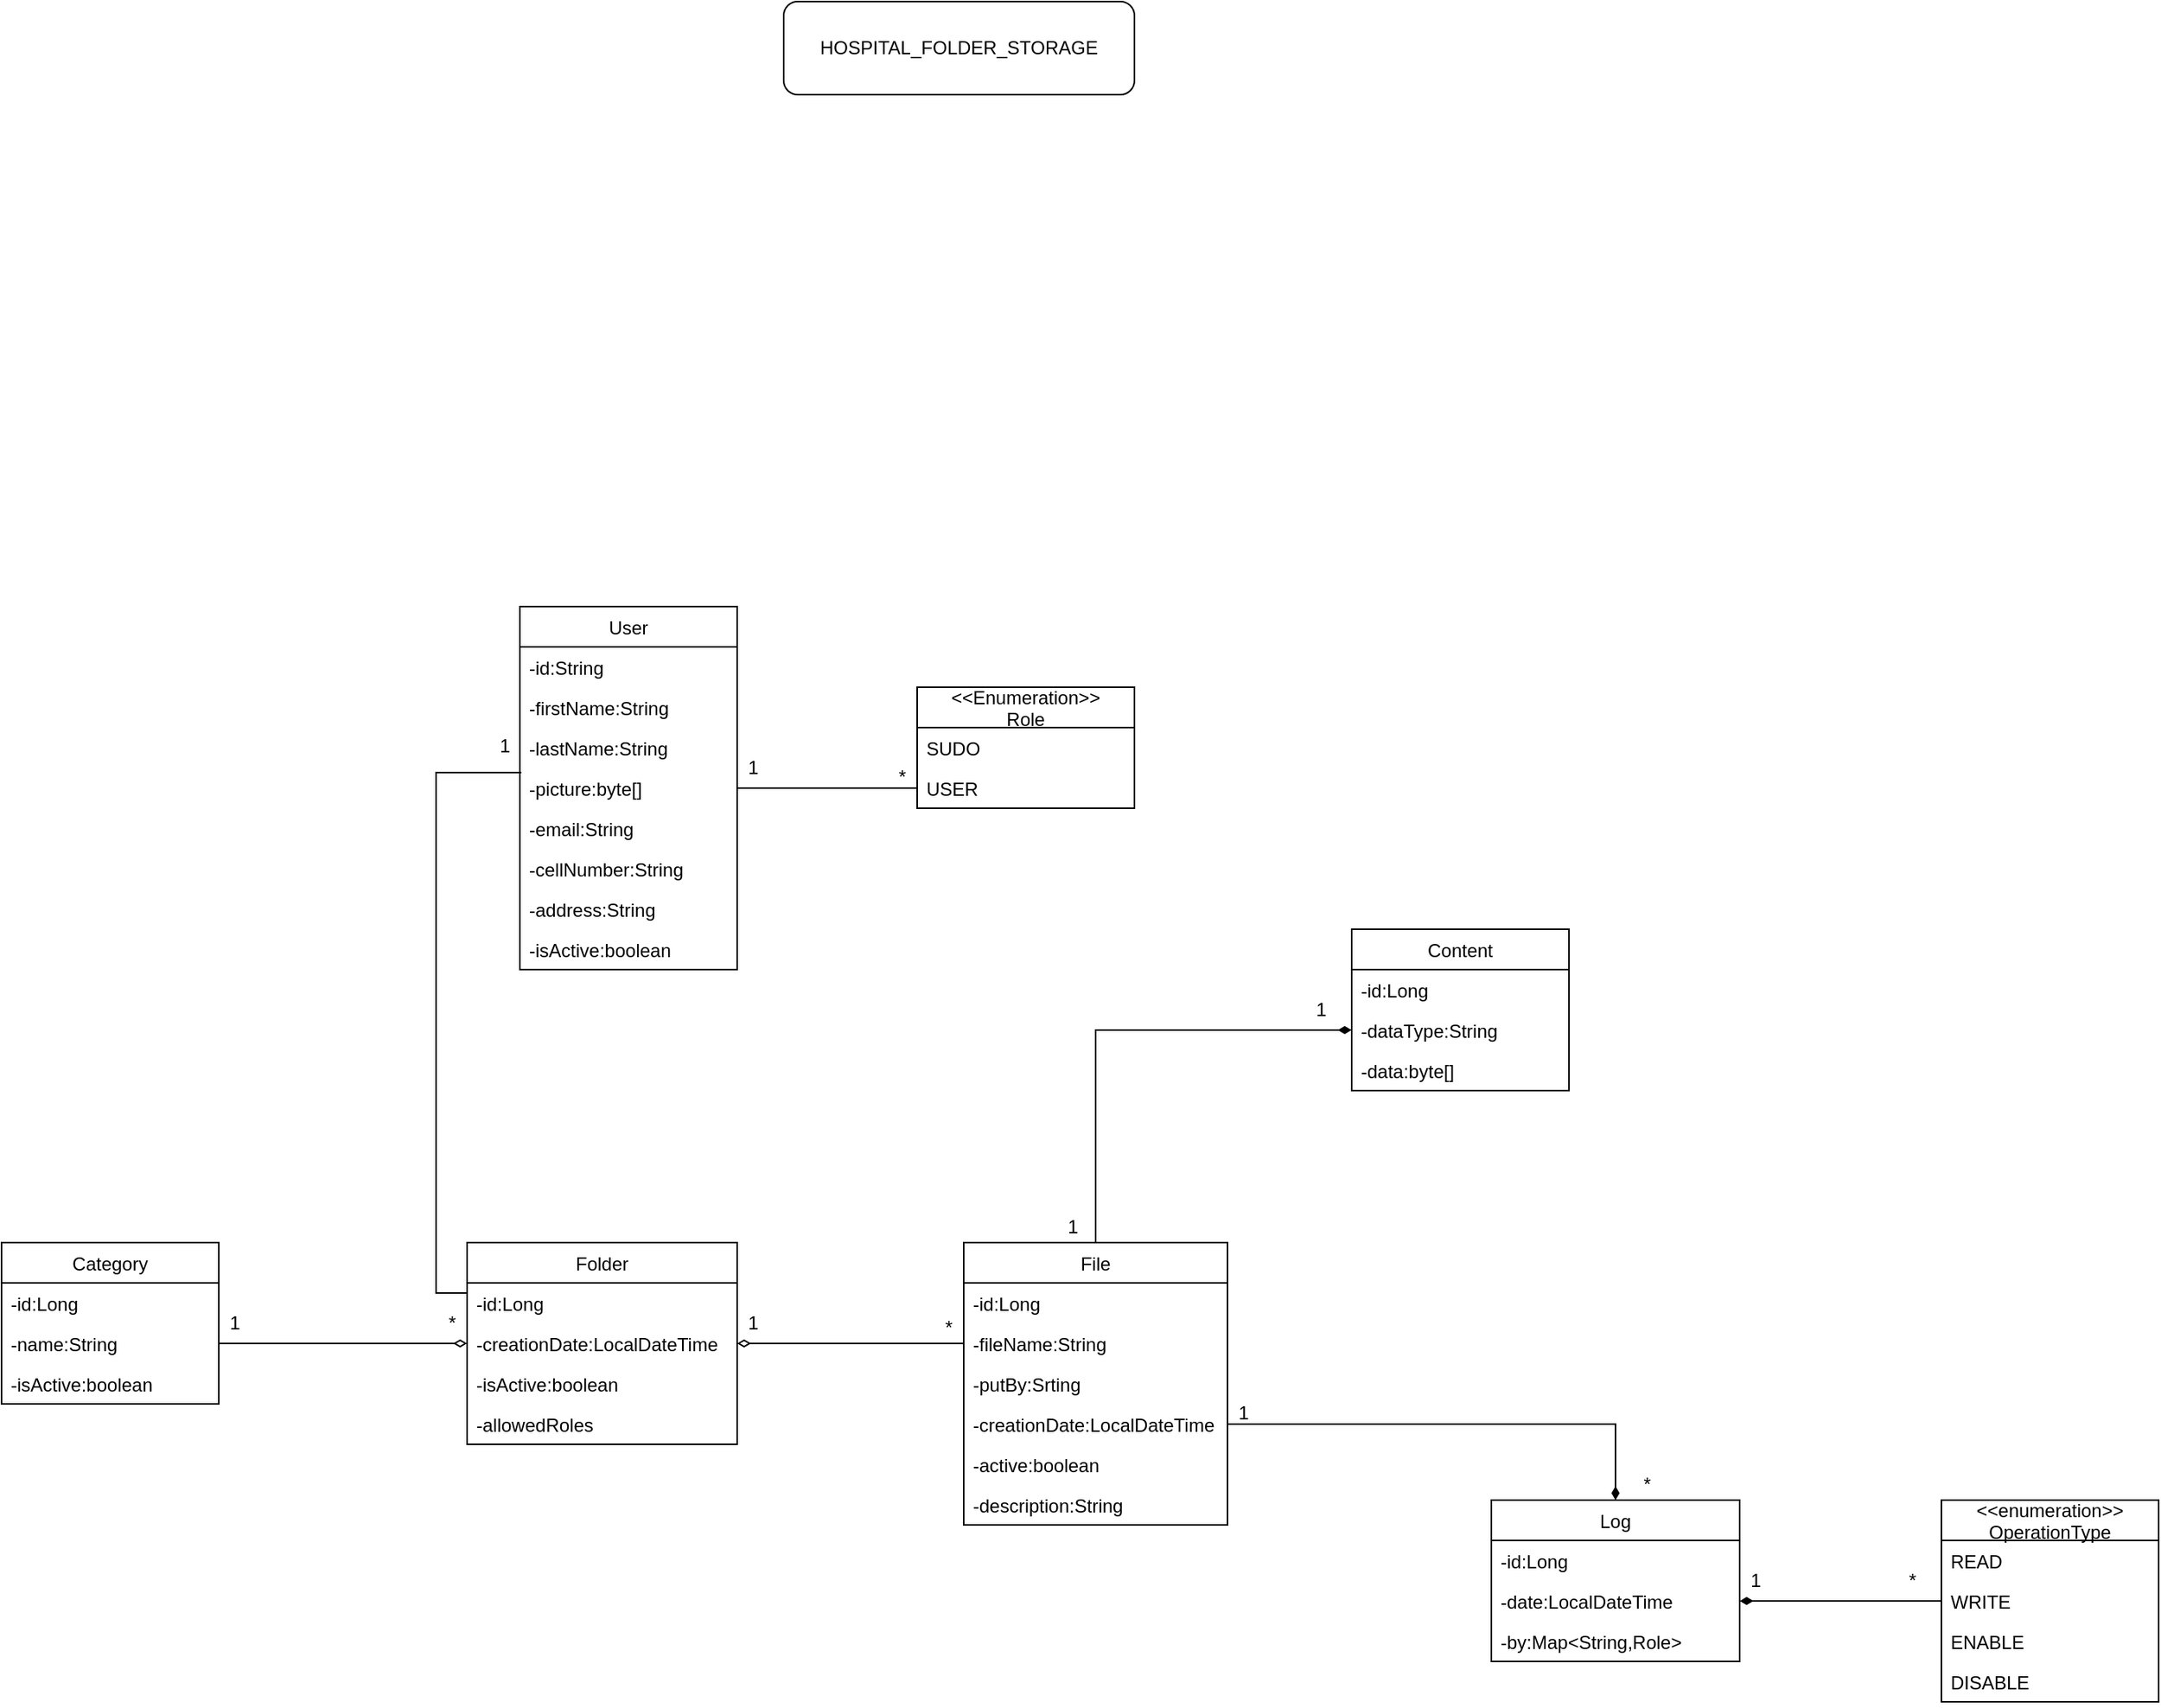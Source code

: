 <mxfile version="15.4.1" type="device"><diagram id="mYhvTBaQMrtO4AwDiD4-" name="Page-1"><mxGraphModel dx="1504" dy="1813" grid="1" gridSize="10" guides="1" tooltips="1" connect="1" arrows="1" fold="1" page="1" pageScale="1" pageWidth="827" pageHeight="1169" math="0" shadow="0"><root><mxCell id="0"/><mxCell id="1" parent="0"/><mxCell id="FoHv42QFHTNi0mdNHc5V-1" value="User" style="swimlane;fontStyle=0;childLayout=stackLayout;horizontal=1;startSize=26;fillColor=none;horizontalStack=0;resizeParent=1;resizeParentMax=0;resizeLast=0;collapsible=1;marginBottom=0;" parent="1" vertex="1"><mxGeometry x="344" y="110" width="140" height="234" as="geometry"/></mxCell><mxCell id="N-2YWsaIi4fUGotqFRlG-1" value="-id:String" style="text;strokeColor=none;fillColor=none;align=left;verticalAlign=top;spacingLeft=4;spacingRight=4;overflow=hidden;rotatable=0;points=[[0,0.5],[1,0.5]];portConstraint=eastwest;" parent="FoHv42QFHTNi0mdNHc5V-1" vertex="1"><mxGeometry y="26" width="140" height="26" as="geometry"/></mxCell><mxCell id="FoHv42QFHTNi0mdNHc5V-2" value="-firstName:String" style="text;strokeColor=none;fillColor=none;align=left;verticalAlign=top;spacingLeft=4;spacingRight=4;overflow=hidden;rotatable=0;points=[[0,0.5],[1,0.5]];portConstraint=eastwest;" parent="FoHv42QFHTNi0mdNHc5V-1" vertex="1"><mxGeometry y="52" width="140" height="26" as="geometry"/></mxCell><mxCell id="FoHv42QFHTNi0mdNHc5V-3" value="-lastName:String" style="text;strokeColor=none;fillColor=none;align=left;verticalAlign=top;spacingLeft=4;spacingRight=4;overflow=hidden;rotatable=0;points=[[0,0.5],[1,0.5]];portConstraint=eastwest;" parent="FoHv42QFHTNi0mdNHc5V-1" vertex="1"><mxGeometry y="78" width="140" height="26" as="geometry"/></mxCell><mxCell id="FoHv42QFHTNi0mdNHc5V-47" value="-picture:byte[]" style="text;strokeColor=none;fillColor=none;align=left;verticalAlign=top;spacingLeft=4;spacingRight=4;overflow=hidden;rotatable=0;points=[[0,0.5],[1,0.5]];portConstraint=eastwest;" parent="FoHv42QFHTNi0mdNHc5V-1" vertex="1"><mxGeometry y="104" width="140" height="26" as="geometry"/></mxCell><mxCell id="FoHv42QFHTNi0mdNHc5V-4" value="-email:String" style="text;strokeColor=none;fillColor=none;align=left;verticalAlign=top;spacingLeft=4;spacingRight=4;overflow=hidden;rotatable=0;points=[[0,0.5],[1,0.5]];portConstraint=eastwest;" parent="FoHv42QFHTNi0mdNHc5V-1" vertex="1"><mxGeometry y="130" width="140" height="26" as="geometry"/></mxCell><mxCell id="FoHv42QFHTNi0mdNHc5V-48" value="-cellNumber:String" style="text;strokeColor=none;fillColor=none;align=left;verticalAlign=top;spacingLeft=4;spacingRight=4;overflow=hidden;rotatable=0;points=[[0,0.5],[1,0.5]];portConstraint=eastwest;" parent="FoHv42QFHTNi0mdNHc5V-1" vertex="1"><mxGeometry y="156" width="140" height="26" as="geometry"/></mxCell><mxCell id="FoHv42QFHTNi0mdNHc5V-49" value="-address:String" style="text;strokeColor=none;fillColor=none;align=left;verticalAlign=top;spacingLeft=4;spacingRight=4;overflow=hidden;rotatable=0;points=[[0,0.5],[1,0.5]];portConstraint=eastwest;" parent="FoHv42QFHTNi0mdNHc5V-1" vertex="1"><mxGeometry y="182" width="140" height="26" as="geometry"/></mxCell><mxCell id="ATRMmaOuhMUMuTFutqJZ-7" value="-isActive:boolean" style="text;strokeColor=none;fillColor=none;align=left;verticalAlign=top;spacingLeft=4;spacingRight=4;overflow=hidden;rotatable=0;points=[[0,0.5],[1,0.5]];portConstraint=eastwest;" parent="FoHv42QFHTNi0mdNHc5V-1" vertex="1"><mxGeometry y="208" width="140" height="26" as="geometry"/></mxCell><mxCell id="FoHv42QFHTNi0mdNHc5V-9" style="edgeStyle=orthogonalEdgeStyle;rounded=0;orthogonalLoop=1;jettySize=auto;html=1;exitX=0;exitY=0.25;exitDx=0;exitDy=0;entryX=0.007;entryY=1.115;entryDx=0;entryDy=0;entryPerimeter=0;endArrow=none;endFill=0;" parent="1" source="FoHv42QFHTNi0mdNHc5V-5" target="FoHv42QFHTNi0mdNHc5V-3" edge="1"><mxGeometry relative="1" as="geometry"/></mxCell><mxCell id="FoHv42QFHTNi0mdNHc5V-5" value="Folder" style="swimlane;fontStyle=0;childLayout=stackLayout;horizontal=1;startSize=26;fillColor=none;horizontalStack=0;resizeParent=1;resizeParentMax=0;resizeLast=0;collapsible=1;marginBottom=0;" parent="1" vertex="1"><mxGeometry x="310" y="520" width="174" height="130" as="geometry"/></mxCell><mxCell id="FoHv42QFHTNi0mdNHc5V-6" value="-id:Long" style="text;strokeColor=none;fillColor=none;align=left;verticalAlign=top;spacingLeft=4;spacingRight=4;overflow=hidden;rotatable=0;points=[[0,0.5],[1,0.5]];portConstraint=eastwest;" parent="FoHv42QFHTNi0mdNHc5V-5" vertex="1"><mxGeometry y="26" width="174" height="26" as="geometry"/></mxCell><mxCell id="FoHv42QFHTNi0mdNHc5V-7" value="-creationDate:LocalDateTime" style="text;strokeColor=none;fillColor=none;align=left;verticalAlign=top;spacingLeft=4;spacingRight=4;overflow=hidden;rotatable=0;points=[[0,0.5],[1,0.5]];portConstraint=eastwest;" parent="FoHv42QFHTNi0mdNHc5V-5" vertex="1"><mxGeometry y="52" width="174" height="26" as="geometry"/></mxCell><mxCell id="FoHv42QFHTNi0mdNHc5V-8" value="-isActive:boolean" style="text;strokeColor=none;fillColor=none;align=left;verticalAlign=top;spacingLeft=4;spacingRight=4;overflow=hidden;rotatable=0;points=[[0,0.5],[1,0.5]];portConstraint=eastwest;" parent="FoHv42QFHTNi0mdNHc5V-5" vertex="1"><mxGeometry y="78" width="174" height="26" as="geometry"/></mxCell><mxCell id="p9wAiUisa67oHqi5w-Fv-1" value="-allowedRoles" style="text;strokeColor=none;fillColor=none;align=left;verticalAlign=top;spacingLeft=4;spacingRight=4;overflow=hidden;rotatable=0;points=[[0,0.5],[1,0.5]];portConstraint=eastwest;" parent="FoHv42QFHTNi0mdNHc5V-5" vertex="1"><mxGeometry y="104" width="174" height="26" as="geometry"/></mxCell><mxCell id="FoHv42QFHTNi0mdNHc5V-10" value="Category" style="swimlane;fontStyle=0;childLayout=stackLayout;horizontal=1;startSize=26;fillColor=none;horizontalStack=0;resizeParent=1;resizeParentMax=0;resizeLast=0;collapsible=1;marginBottom=0;" parent="1" vertex="1"><mxGeometry x="10" y="520" width="140" height="104" as="geometry"/></mxCell><mxCell id="FoHv42QFHTNi0mdNHc5V-11" value="-id:Long" style="text;strokeColor=none;fillColor=none;align=left;verticalAlign=top;spacingLeft=4;spacingRight=4;overflow=hidden;rotatable=0;points=[[0,0.5],[1,0.5]];portConstraint=eastwest;" parent="FoHv42QFHTNi0mdNHc5V-10" vertex="1"><mxGeometry y="26" width="140" height="26" as="geometry"/></mxCell><mxCell id="FoHv42QFHTNi0mdNHc5V-12" value="-name:String" style="text;strokeColor=none;fillColor=none;align=left;verticalAlign=top;spacingLeft=4;spacingRight=4;overflow=hidden;rotatable=0;points=[[0,0.5],[1,0.5]];portConstraint=eastwest;" parent="FoHv42QFHTNi0mdNHc5V-10" vertex="1"><mxGeometry y="52" width="140" height="26" as="geometry"/></mxCell><mxCell id="ATRMmaOuhMUMuTFutqJZ-8" value="-isActive:boolean" style="text;strokeColor=none;fillColor=none;align=left;verticalAlign=top;spacingLeft=4;spacingRight=4;overflow=hidden;rotatable=0;points=[[0,0.5],[1,0.5]];portConstraint=eastwest;" parent="FoHv42QFHTNi0mdNHc5V-10" vertex="1"><mxGeometry y="78" width="140" height="26" as="geometry"/></mxCell><mxCell id="FoHv42QFHTNi0mdNHc5V-15" style="edgeStyle=orthogonalEdgeStyle;rounded=0;orthogonalLoop=1;jettySize=auto;html=1;endArrow=none;endFill=0;startArrow=diamondThin;startFill=0;" parent="1" source="FoHv42QFHTNi0mdNHc5V-7" target="FoHv42QFHTNi0mdNHc5V-12" edge="1"><mxGeometry relative="1" as="geometry"/></mxCell><mxCell id="FoHv42QFHTNi0mdNHc5V-16" value="1" style="text;html=1;align=center;verticalAlign=middle;resizable=0;points=[];autosize=1;strokeColor=none;" parent="1" vertex="1"><mxGeometry x="324" y="190" width="20" height="20" as="geometry"/></mxCell><mxCell id="FoHv42QFHTNi0mdNHc5V-18" value="*" style="text;html=1;align=center;verticalAlign=middle;resizable=0;points=[];autosize=1;strokeColor=none;" parent="1" vertex="1"><mxGeometry x="290" y="562" width="20" height="20" as="geometry"/></mxCell><mxCell id="FoHv42QFHTNi0mdNHc5V-19" value="1" style="text;html=1;align=center;verticalAlign=middle;resizable=0;points=[];autosize=1;strokeColor=none;" parent="1" vertex="1"><mxGeometry x="150" y="562" width="20" height="20" as="geometry"/></mxCell><mxCell id="FoHv42QFHTNi0mdNHc5V-35" value="HOSPITAL_FOLDER_STORAGE" style="rounded=1;whiteSpace=wrap;html=1;" parent="1" vertex="1"><mxGeometry x="514" y="-280" width="226" height="60" as="geometry"/></mxCell><mxCell id="N-2YWsaIi4fUGotqFRlG-17" style="edgeStyle=orthogonalEdgeStyle;rounded=0;orthogonalLoop=1;jettySize=auto;html=1;entryX=0;entryY=0.5;entryDx=0;entryDy=0;endArrow=diamondThin;endFill=1;" parent="1" source="FoHv42QFHTNi0mdNHc5V-36" target="N-2YWsaIi4fUGotqFRlG-15" edge="1"><mxGeometry relative="1" as="geometry"/></mxCell><mxCell id="FoHv42QFHTNi0mdNHc5V-36" value="File" style="swimlane;fontStyle=0;childLayout=stackLayout;horizontal=1;startSize=26;fillColor=none;horizontalStack=0;resizeParent=1;resizeParentMax=0;resizeLast=0;collapsible=1;marginBottom=0;" parent="1" vertex="1"><mxGeometry x="630" y="520" width="170" height="182" as="geometry"/></mxCell><mxCell id="FoHv42QFHTNi0mdNHc5V-37" value="-id:Long" style="text;strokeColor=none;fillColor=none;align=left;verticalAlign=top;spacingLeft=4;spacingRight=4;overflow=hidden;rotatable=0;points=[[0,0.5],[1,0.5]];portConstraint=eastwest;" parent="FoHv42QFHTNi0mdNHc5V-36" vertex="1"><mxGeometry y="26" width="170" height="26" as="geometry"/></mxCell><mxCell id="FoHv42QFHTNi0mdNHc5V-38" value="-fileName:String" style="text;strokeColor=none;fillColor=none;align=left;verticalAlign=top;spacingLeft=4;spacingRight=4;overflow=hidden;rotatable=0;points=[[0,0.5],[1,0.5]];portConstraint=eastwest;" parent="FoHv42QFHTNi0mdNHc5V-36" vertex="1"><mxGeometry y="52" width="170" height="26" as="geometry"/></mxCell><mxCell id="FoHv42QFHTNi0mdNHc5V-39" value="-putBy:Srting" style="text;strokeColor=none;fillColor=none;align=left;verticalAlign=top;spacingLeft=4;spacingRight=4;overflow=hidden;rotatable=0;points=[[0,0.5],[1,0.5]];portConstraint=eastwest;" parent="FoHv42QFHTNi0mdNHc5V-36" vertex="1"><mxGeometry y="78" width="170" height="26" as="geometry"/></mxCell><mxCell id="FoHv42QFHTNi0mdNHc5V-52" value="-creationDate:LocalDateTime" style="text;strokeColor=none;fillColor=none;align=left;verticalAlign=top;spacingLeft=4;spacingRight=4;overflow=hidden;rotatable=0;points=[[0,0.5],[1,0.5]];portConstraint=eastwest;" parent="FoHv42QFHTNi0mdNHc5V-36" vertex="1"><mxGeometry y="104" width="170" height="26" as="geometry"/></mxCell><mxCell id="FoHv42QFHTNi0mdNHc5V-43" value="-active:boolean" style="text;strokeColor=none;fillColor=none;align=left;verticalAlign=top;spacingLeft=4;spacingRight=4;overflow=hidden;rotatable=0;points=[[0,0.5],[1,0.5]];portConstraint=eastwest;" parent="FoHv42QFHTNi0mdNHc5V-36" vertex="1"><mxGeometry y="130" width="170" height="26" as="geometry"/></mxCell><mxCell id="ATRMmaOuhMUMuTFutqJZ-12" value="-description:String" style="text;strokeColor=none;fillColor=none;align=left;verticalAlign=top;spacingLeft=4;spacingRight=4;overflow=hidden;rotatable=0;points=[[0,0.5],[1,0.5]];portConstraint=eastwest;" parent="FoHv42QFHTNi0mdNHc5V-36" vertex="1"><mxGeometry y="156" width="170" height="26" as="geometry"/></mxCell><mxCell id="FoHv42QFHTNi0mdNHc5V-40" style="edgeStyle=orthogonalEdgeStyle;rounded=0;orthogonalLoop=1;jettySize=auto;html=1;startArrow=diamondThin;startFill=0;endArrow=none;endFill=0;" parent="1" source="FoHv42QFHTNi0mdNHc5V-7" target="FoHv42QFHTNi0mdNHc5V-38" edge="1"><mxGeometry relative="1" as="geometry"/></mxCell><mxCell id="FoHv42QFHTNi0mdNHc5V-41" value="1" style="text;html=1;align=center;verticalAlign=middle;resizable=0;points=[];autosize=1;strokeColor=none;" parent="1" vertex="1"><mxGeometry x="484" y="562" width="20" height="20" as="geometry"/></mxCell><mxCell id="FoHv42QFHTNi0mdNHc5V-42" value="*" style="text;html=1;align=center;verticalAlign=middle;resizable=0;points=[];autosize=1;strokeColor=none;" parent="1" vertex="1"><mxGeometry x="610" y="565" width="20" height="20" as="geometry"/></mxCell><mxCell id="N-2YWsaIi4fUGotqFRlG-6" value="Log" style="swimlane;fontStyle=0;childLayout=stackLayout;horizontal=1;startSize=26;fillColor=none;horizontalStack=0;resizeParent=1;resizeParentMax=0;resizeLast=0;collapsible=1;marginBottom=0;" parent="1" vertex="1"><mxGeometry x="970" y="686" width="160" height="104" as="geometry"/></mxCell><mxCell id="N-2YWsaIi4fUGotqFRlG-7" value="-id:Long" style="text;strokeColor=none;fillColor=none;align=left;verticalAlign=top;spacingLeft=4;spacingRight=4;overflow=hidden;rotatable=0;points=[[0,0.5],[1,0.5]];portConstraint=eastwest;" parent="N-2YWsaIi4fUGotqFRlG-6" vertex="1"><mxGeometry y="26" width="160" height="26" as="geometry"/></mxCell><mxCell id="N-2YWsaIi4fUGotqFRlG-8" value="-date:LocalDateTime" style="text;strokeColor=none;fillColor=none;align=left;verticalAlign=top;spacingLeft=4;spacingRight=4;overflow=hidden;rotatable=0;points=[[0,0.5],[1,0.5]];portConstraint=eastwest;" parent="N-2YWsaIi4fUGotqFRlG-6" vertex="1"><mxGeometry y="52" width="160" height="26" as="geometry"/></mxCell><mxCell id="N-2YWsaIi4fUGotqFRlG-9" value="-by:Map&lt;String,Role&gt;" style="text;strokeColor=none;fillColor=none;align=left;verticalAlign=top;spacingLeft=4;spacingRight=4;overflow=hidden;rotatable=0;points=[[0,0.5],[1,0.5]];portConstraint=eastwest;" parent="N-2YWsaIi4fUGotqFRlG-6" vertex="1"><mxGeometry y="78" width="160" height="26" as="geometry"/></mxCell><mxCell id="N-2YWsaIi4fUGotqFRlG-10" style="edgeStyle=orthogonalEdgeStyle;rounded=0;orthogonalLoop=1;jettySize=auto;html=1;entryX=0.5;entryY=0;entryDx=0;entryDy=0;endArrow=diamondThin;endFill=1;exitX=1;exitY=0.5;exitDx=0;exitDy=0;" parent="1" source="FoHv42QFHTNi0mdNHc5V-52" target="N-2YWsaIi4fUGotqFRlG-6" edge="1"><mxGeometry relative="1" as="geometry"><mxPoint x="620" y="660" as="sourcePoint"/></mxGeometry></mxCell><mxCell id="N-2YWsaIi4fUGotqFRlG-11" value="1" style="text;html=1;align=center;verticalAlign=middle;resizable=0;points=[];autosize=1;strokeColor=none;" parent="1" vertex="1"><mxGeometry x="800" y="620" width="20" height="20" as="geometry"/></mxCell><mxCell id="N-2YWsaIi4fUGotqFRlG-12" value="*" style="text;html=1;align=center;verticalAlign=middle;resizable=0;points=[];autosize=1;strokeColor=none;" parent="1" vertex="1"><mxGeometry x="1060" y="666" width="20" height="20" as="geometry"/></mxCell><mxCell id="N-2YWsaIi4fUGotqFRlG-13" value="Content" style="swimlane;fontStyle=0;childLayout=stackLayout;horizontal=1;startSize=26;fillColor=none;horizontalStack=0;resizeParent=1;resizeParentMax=0;resizeLast=0;collapsible=1;marginBottom=0;" parent="1" vertex="1"><mxGeometry x="880" y="318" width="140" height="104" as="geometry"/></mxCell><mxCell id="N-2YWsaIi4fUGotqFRlG-14" value="-id:Long" style="text;strokeColor=none;fillColor=none;align=left;verticalAlign=top;spacingLeft=4;spacingRight=4;overflow=hidden;rotatable=0;points=[[0,0.5],[1,0.5]];portConstraint=eastwest;" parent="N-2YWsaIi4fUGotqFRlG-13" vertex="1"><mxGeometry y="26" width="140" height="26" as="geometry"/></mxCell><mxCell id="N-2YWsaIi4fUGotqFRlG-15" value="-dataType:String" style="text;strokeColor=none;fillColor=none;align=left;verticalAlign=top;spacingLeft=4;spacingRight=4;overflow=hidden;rotatable=0;points=[[0,0.5],[1,0.5]];portConstraint=eastwest;" parent="N-2YWsaIi4fUGotqFRlG-13" vertex="1"><mxGeometry y="52" width="140" height="26" as="geometry"/></mxCell><mxCell id="N-2YWsaIi4fUGotqFRlG-16" value="-data:byte[]" style="text;strokeColor=none;fillColor=none;align=left;verticalAlign=top;spacingLeft=4;spacingRight=4;overflow=hidden;rotatable=0;points=[[0,0.5],[1,0.5]];portConstraint=eastwest;" parent="N-2YWsaIi4fUGotqFRlG-13" vertex="1"><mxGeometry y="78" width="140" height="26" as="geometry"/></mxCell><mxCell id="N-2YWsaIi4fUGotqFRlG-19" value="1" style="text;html=1;align=center;verticalAlign=middle;resizable=0;points=[];autosize=1;strokeColor=none;" parent="1" vertex="1"><mxGeometry x="690" y="500" width="20" height="20" as="geometry"/></mxCell><mxCell id="N-2YWsaIi4fUGotqFRlG-20" value="1" style="text;html=1;align=center;verticalAlign=middle;resizable=0;points=[];autosize=1;strokeColor=none;" parent="1" vertex="1"><mxGeometry x="850" y="360" width="20" height="20" as="geometry"/></mxCell><mxCell id="ATRMmaOuhMUMuTFutqJZ-2" value="&lt;&lt;Enumeration&gt;&gt;&#10;Role" style="swimlane;fontStyle=0;childLayout=stackLayout;horizontal=1;startSize=26;fillColor=none;horizontalStack=0;resizeParent=1;resizeParentMax=0;resizeLast=0;collapsible=1;marginBottom=0;" parent="1" vertex="1"><mxGeometry x="600" y="162" width="140" height="78" as="geometry"/></mxCell><mxCell id="ATRMmaOuhMUMuTFutqJZ-3" value="SUDO" style="text;strokeColor=none;fillColor=none;align=left;verticalAlign=top;spacingLeft=4;spacingRight=4;overflow=hidden;rotatable=0;points=[[0,0.5],[1,0.5]];portConstraint=eastwest;" parent="ATRMmaOuhMUMuTFutqJZ-2" vertex="1"><mxGeometry y="26" width="140" height="26" as="geometry"/></mxCell><mxCell id="ATRMmaOuhMUMuTFutqJZ-4" value="USER" style="text;strokeColor=none;fillColor=none;align=left;verticalAlign=top;spacingLeft=4;spacingRight=4;overflow=hidden;rotatable=0;points=[[0,0.5],[1,0.5]];portConstraint=eastwest;" parent="ATRMmaOuhMUMuTFutqJZ-2" vertex="1"><mxGeometry y="52" width="140" height="26" as="geometry"/></mxCell><mxCell id="ATRMmaOuhMUMuTFutqJZ-6" style="edgeStyle=orthogonalEdgeStyle;rounded=0;orthogonalLoop=1;jettySize=auto;html=1;exitX=1;exitY=0.5;exitDx=0;exitDy=0;entryX=0;entryY=0.5;entryDx=0;entryDy=0;endArrow=none;endFill=0;" parent="1" source="FoHv42QFHTNi0mdNHc5V-47" target="ATRMmaOuhMUMuTFutqJZ-4" edge="1"><mxGeometry relative="1" as="geometry"/></mxCell><mxCell id="ATRMmaOuhMUMuTFutqJZ-10" value="1" style="text;html=1;align=center;verticalAlign=middle;resizable=0;points=[];autosize=1;strokeColor=none;" parent="1" vertex="1"><mxGeometry x="484" y="204" width="20" height="20" as="geometry"/></mxCell><mxCell id="ATRMmaOuhMUMuTFutqJZ-11" value="*" style="text;html=1;align=center;verticalAlign=middle;resizable=0;points=[];autosize=1;strokeColor=none;" parent="1" vertex="1"><mxGeometry x="580" y="210" width="20" height="20" as="geometry"/></mxCell><mxCell id="ATRMmaOuhMUMuTFutqJZ-17" style="edgeStyle=orthogonalEdgeStyle;rounded=0;orthogonalLoop=1;jettySize=auto;html=1;endArrow=diamondThin;endFill=1;startArrow=none;startFill=0;" parent="1" source="ATRMmaOuhMUMuTFutqJZ-13" target="N-2YWsaIi4fUGotqFRlG-8" edge="1"><mxGeometry relative="1" as="geometry"/></mxCell><mxCell id="ATRMmaOuhMUMuTFutqJZ-13" value="&lt;&lt;enumeration&gt;&gt;&#10;OperationType" style="swimlane;fontStyle=0;childLayout=stackLayout;horizontal=1;startSize=26;fillColor=none;horizontalStack=0;resizeParent=1;resizeParentMax=0;resizeLast=0;collapsible=1;marginBottom=0;" parent="1" vertex="1"><mxGeometry x="1260" y="686" width="140" height="130" as="geometry"/></mxCell><mxCell id="ATRMmaOuhMUMuTFutqJZ-14" value="READ" style="text;strokeColor=none;fillColor=none;align=left;verticalAlign=top;spacingLeft=4;spacingRight=4;overflow=hidden;rotatable=0;points=[[0,0.5],[1,0.5]];portConstraint=eastwest;" parent="ATRMmaOuhMUMuTFutqJZ-13" vertex="1"><mxGeometry y="26" width="140" height="26" as="geometry"/></mxCell><mxCell id="ATRMmaOuhMUMuTFutqJZ-15" value="WRITE" style="text;strokeColor=none;fillColor=none;align=left;verticalAlign=top;spacingLeft=4;spacingRight=4;overflow=hidden;rotatable=0;points=[[0,0.5],[1,0.5]];portConstraint=eastwest;" parent="ATRMmaOuhMUMuTFutqJZ-13" vertex="1"><mxGeometry y="52" width="140" height="26" as="geometry"/></mxCell><mxCell id="2bE-4Lj3O20DV8N7h1ND-1" value="ENABLE" style="text;strokeColor=none;fillColor=none;align=left;verticalAlign=top;spacingLeft=4;spacingRight=4;overflow=hidden;rotatable=0;points=[[0,0.5],[1,0.5]];portConstraint=eastwest;" vertex="1" parent="ATRMmaOuhMUMuTFutqJZ-13"><mxGeometry y="78" width="140" height="26" as="geometry"/></mxCell><mxCell id="2bE-4Lj3O20DV8N7h1ND-2" value="DISABLE" style="text;strokeColor=none;fillColor=none;align=left;verticalAlign=top;spacingLeft=4;spacingRight=4;overflow=hidden;rotatable=0;points=[[0,0.5],[1,0.5]];portConstraint=eastwest;" vertex="1" parent="ATRMmaOuhMUMuTFutqJZ-13"><mxGeometry y="104" width="140" height="26" as="geometry"/></mxCell><mxCell id="e_Jv4bFDL_w8fCArRe0K-1" value="1" style="text;html=1;align=center;verticalAlign=middle;resizable=0;points=[];autosize=1;strokeColor=none;" parent="1" vertex="1"><mxGeometry x="1130" y="728" width="20" height="20" as="geometry"/></mxCell><mxCell id="e_Jv4bFDL_w8fCArRe0K-2" value="*" style="text;html=1;align=center;verticalAlign=middle;resizable=0;points=[];autosize=1;strokeColor=none;" parent="1" vertex="1"><mxGeometry x="1231" y="728" width="20" height="20" as="geometry"/></mxCell></root></mxGraphModel></diagram></mxfile>